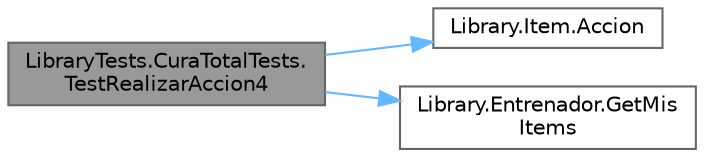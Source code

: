 digraph "LibraryTests.CuraTotalTests.TestRealizarAccion4"
{
 // INTERACTIVE_SVG=YES
 // LATEX_PDF_SIZE
  bgcolor="transparent";
  edge [fontname=Helvetica,fontsize=10,labelfontname=Helvetica,labelfontsize=10];
  node [fontname=Helvetica,fontsize=10,shape=box,height=0.2,width=0.4];
  rankdir="LR";
  Node1 [id="Node000001",label="LibraryTests.CuraTotalTests.\lTestRealizarAccion4",height=0.2,width=0.4,color="gray40", fillcolor="grey60", style="filled", fontcolor="black",tooltip="Este test comprueba que este item cure del efecto quemado al Pokémon deseado."];
  Node1 -> Node2 [id="edge1_Node000001_Node000002",color="steelblue1",style="solid",tooltip=" "];
  Node2 [id="Node000002",label="Library.Item.Accion",height=0.2,width=0.4,color="grey40", fillcolor="white", style="filled",URL="$classLibrary_1_1Item.html#aa0bc4b0b6ee0b043aac27c48acb9a0fc",tooltip="Método abstracto que los items heredarán para realizar sus acciones."];
  Node1 -> Node3 [id="edge2_Node000001_Node000003",color="steelblue1",style="solid",tooltip=" "];
  Node3 [id="Node000003",label="Library.Entrenador.GetMis\lItems",height=0.2,width=0.4,color="grey40", fillcolor="white", style="filled",URL="$classLibrary_1_1Entrenador.html#a6ab02b9dc377df32c7ccd5367bc2a8d8",tooltip="Devuelve la lista de items del entrenador."];
}
